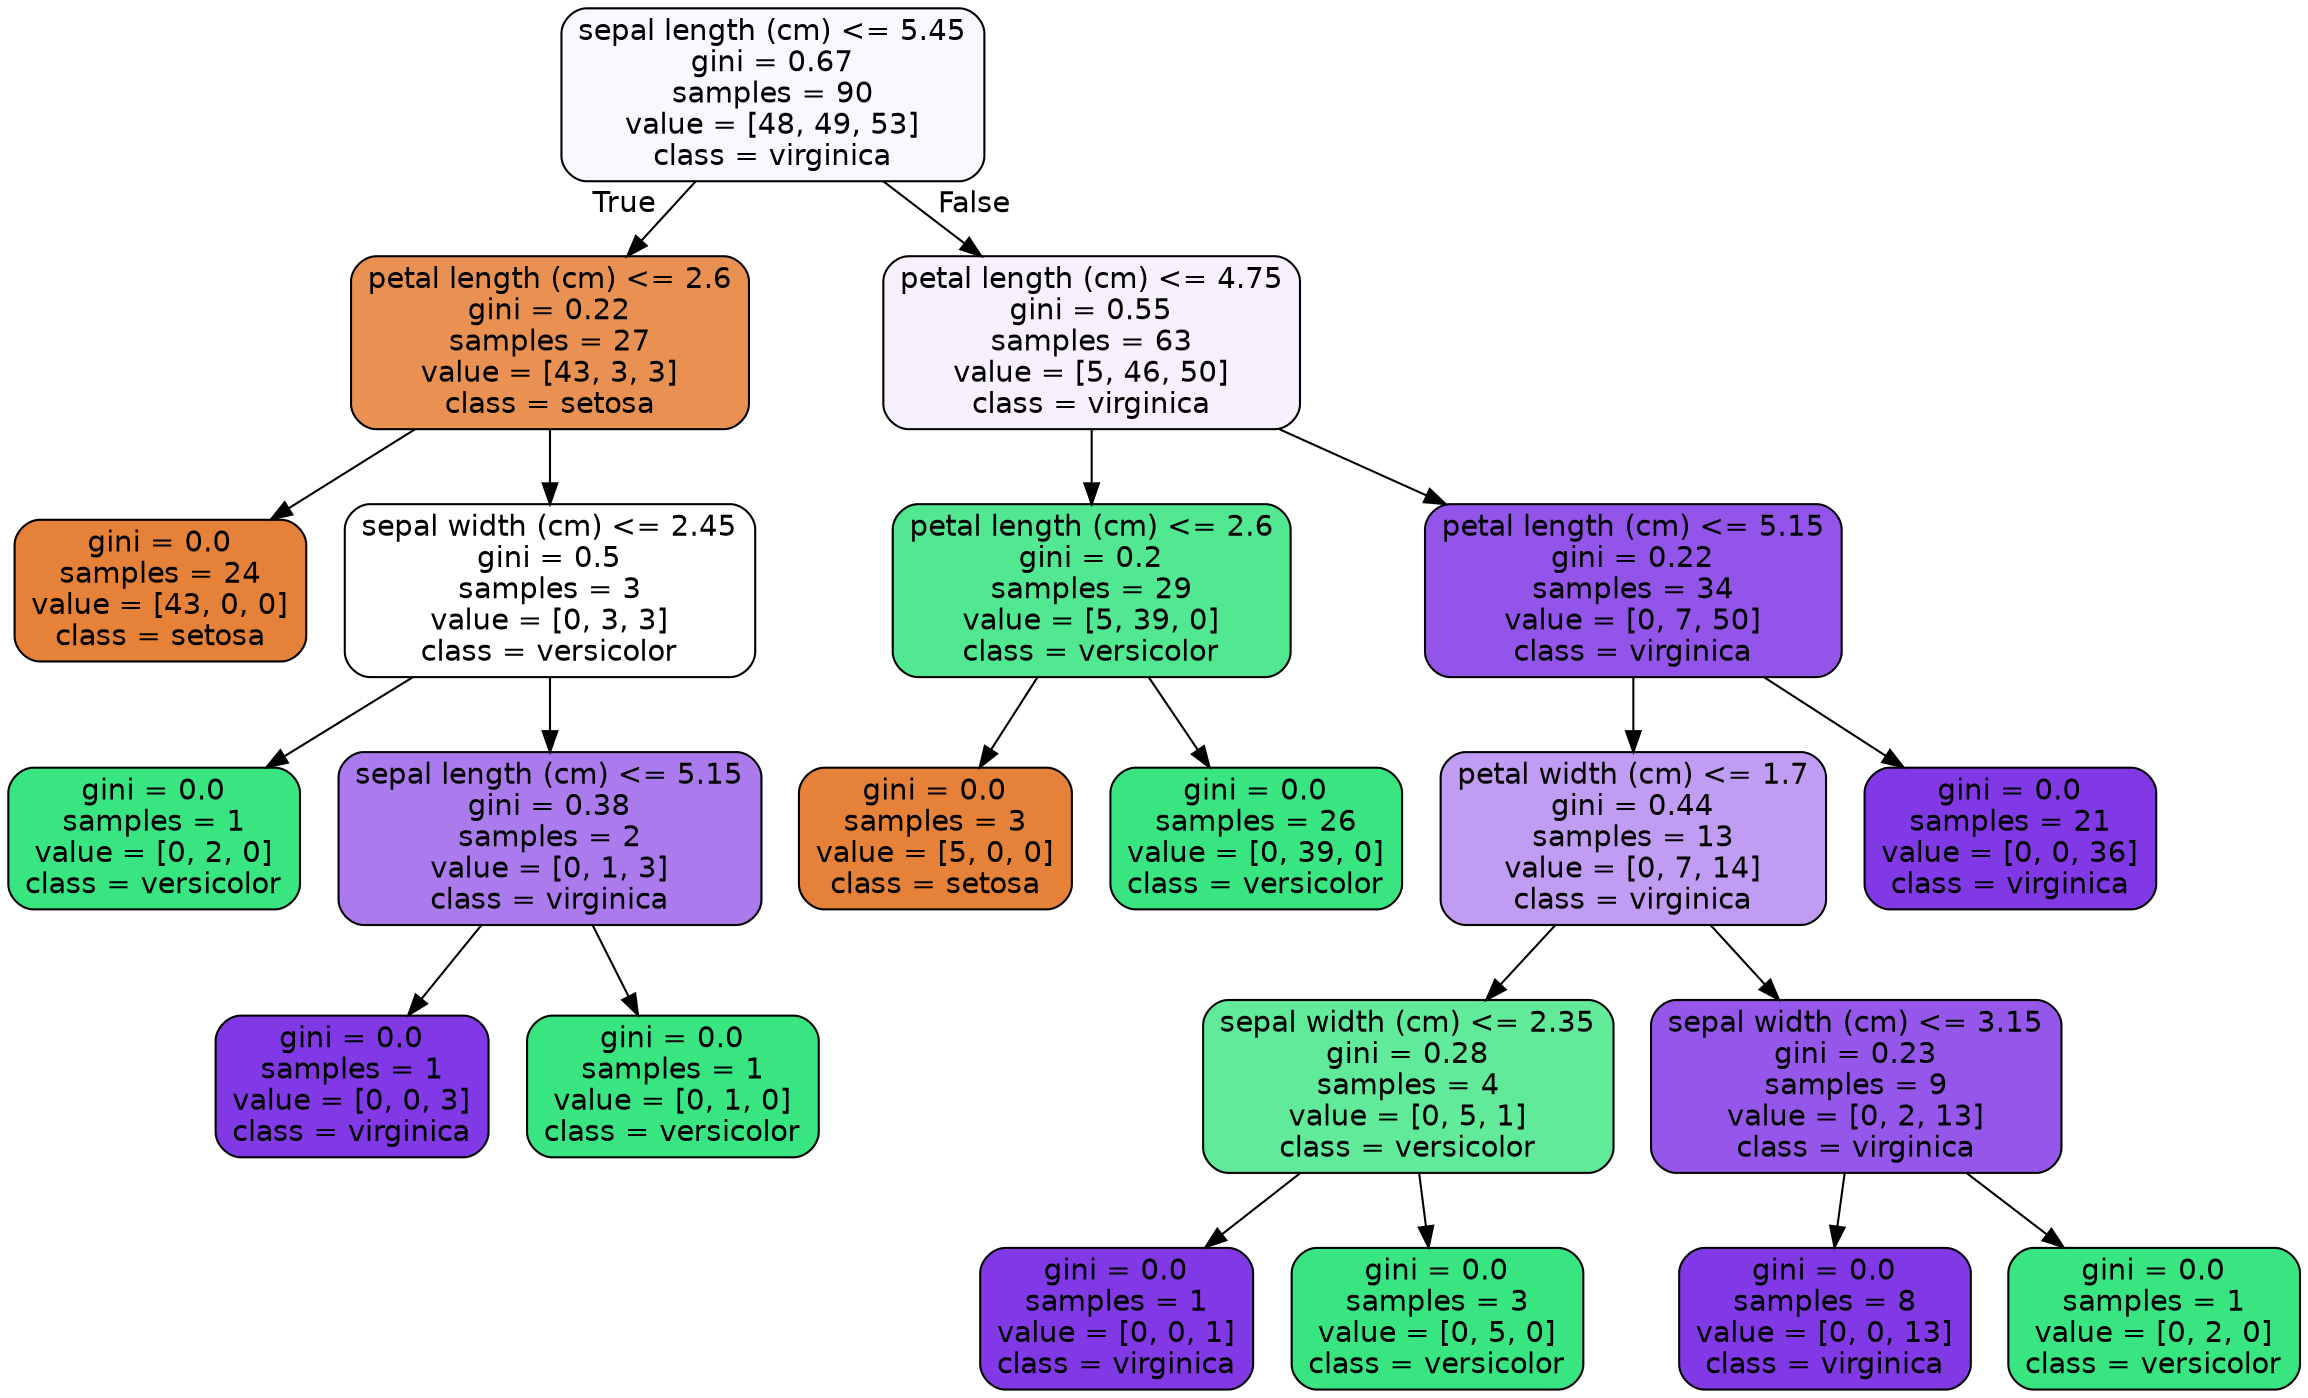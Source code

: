 digraph Tree {
node [shape=box, style="filled, rounded", color="black", fontname=helvetica] ;
edge [fontname=helvetica] ;
0 [label="sepal length (cm) <= 5.45\ngini = 0.67\nsamples = 90\nvalue = [48, 49, 53]\nclass = virginica", fillcolor="#faf7fe"] ;
1 [label="petal length (cm) <= 2.6\ngini = 0.22\nsamples = 27\nvalue = [43, 3, 3]\nclass = setosa", fillcolor="#e89153"] ;
0 -> 1 [labeldistance=2.5, labelangle=45, headlabel="True"] ;
2 [label="gini = 0.0\nsamples = 24\nvalue = [43, 0, 0]\nclass = setosa", fillcolor="#e58139"] ;
1 -> 2 ;
3 [label="sepal width (cm) <= 2.45\ngini = 0.5\nsamples = 3\nvalue = [0, 3, 3]\nclass = versicolor", fillcolor="#ffffff"] ;
1 -> 3 ;
4 [label="gini = 0.0\nsamples = 1\nvalue = [0, 2, 0]\nclass = versicolor", fillcolor="#39e581"] ;
3 -> 4 ;
5 [label="sepal length (cm) <= 5.15\ngini = 0.38\nsamples = 2\nvalue = [0, 1, 3]\nclass = virginica", fillcolor="#ab7bee"] ;
3 -> 5 ;
6 [label="gini = 0.0\nsamples = 1\nvalue = [0, 0, 3]\nclass = virginica", fillcolor="#8139e5"] ;
5 -> 6 ;
7 [label="gini = 0.0\nsamples = 1\nvalue = [0, 1, 0]\nclass = versicolor", fillcolor="#39e581"] ;
5 -> 7 ;
8 [label="petal length (cm) <= 4.75\ngini = 0.55\nsamples = 63\nvalue = [5, 46, 50]\nclass = virginica", fillcolor="#f6f1fd"] ;
0 -> 8 [labeldistance=2.5, labelangle=-45, headlabel="False"] ;
9 [label="petal length (cm) <= 2.6\ngini = 0.2\nsamples = 29\nvalue = [5, 39, 0]\nclass = versicolor", fillcolor="#52e891"] ;
8 -> 9 ;
10 [label="gini = 0.0\nsamples = 3\nvalue = [5, 0, 0]\nclass = setosa", fillcolor="#e58139"] ;
9 -> 10 ;
11 [label="gini = 0.0\nsamples = 26\nvalue = [0, 39, 0]\nclass = versicolor", fillcolor="#39e581"] ;
9 -> 11 ;
12 [label="petal length (cm) <= 5.15\ngini = 0.22\nsamples = 34\nvalue = [0, 7, 50]\nclass = virginica", fillcolor="#9355e9"] ;
8 -> 12 ;
13 [label="petal width (cm) <= 1.7\ngini = 0.44\nsamples = 13\nvalue = [0, 7, 14]\nclass = virginica", fillcolor="#c09cf2"] ;
12 -> 13 ;
14 [label="sepal width (cm) <= 2.35\ngini = 0.28\nsamples = 4\nvalue = [0, 5, 1]\nclass = versicolor", fillcolor="#61ea9a"] ;
13 -> 14 ;
15 [label="gini = 0.0\nsamples = 1\nvalue = [0, 0, 1]\nclass = virginica", fillcolor="#8139e5"] ;
14 -> 15 ;
16 [label="gini = 0.0\nsamples = 3\nvalue = [0, 5, 0]\nclass = versicolor", fillcolor="#39e581"] ;
14 -> 16 ;
17 [label="sepal width (cm) <= 3.15\ngini = 0.23\nsamples = 9\nvalue = [0, 2, 13]\nclass = virginica", fillcolor="#9457e9"] ;
13 -> 17 ;
18 [label="gini = 0.0\nsamples = 8\nvalue = [0, 0, 13]\nclass = virginica", fillcolor="#8139e5"] ;
17 -> 18 ;
19 [label="gini = 0.0\nsamples = 1\nvalue = [0, 2, 0]\nclass = versicolor", fillcolor="#39e581"] ;
17 -> 19 ;
20 [label="gini = 0.0\nsamples = 21\nvalue = [0, 0, 36]\nclass = virginica", fillcolor="#8139e5"] ;
12 -> 20 ;
}